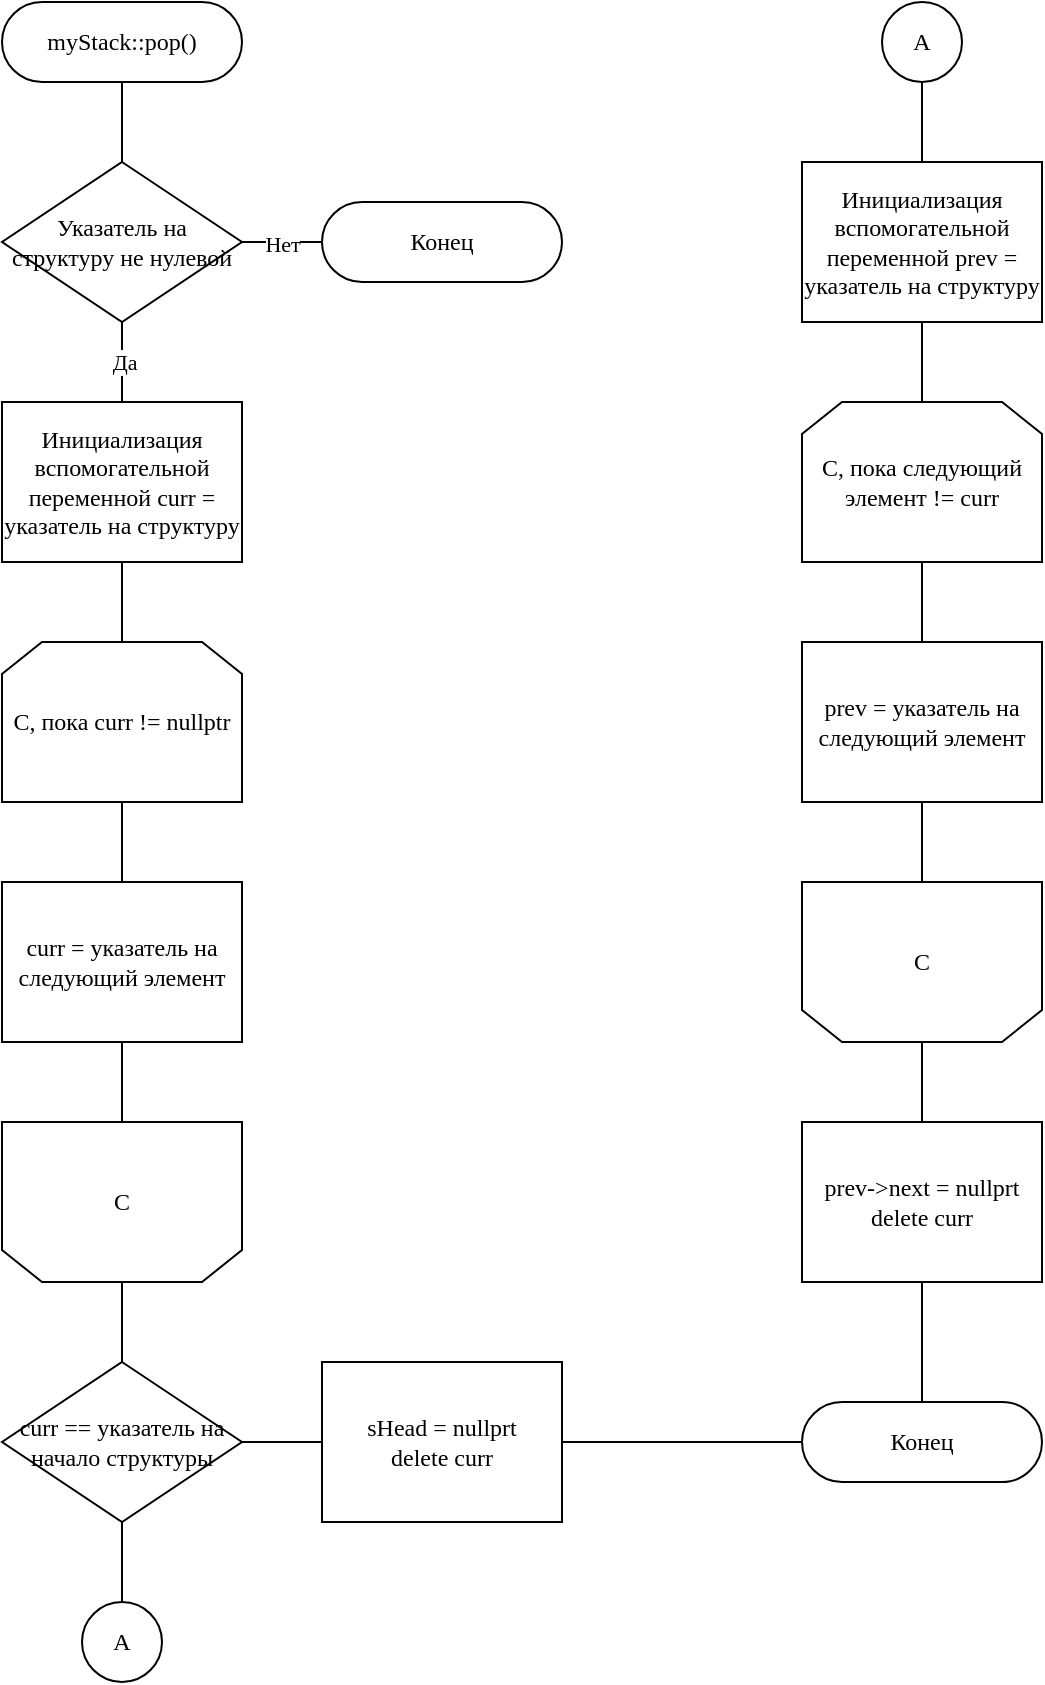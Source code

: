 <mxfile version="24.3.1" type="device">
  <diagram name="Страница — 1" id="f5qaqixOcX6vG_OhwR0j">
    <mxGraphModel dx="810" dy="777" grid="1" gridSize="10" guides="1" tooltips="1" connect="1" arrows="1" fold="1" page="1" pageScale="1" pageWidth="649" pageHeight="1011" math="0" shadow="0">
      <root>
        <mxCell id="0" />
        <mxCell id="1" parent="0" />
        <mxCell id="wh9IgdBoD6jiQ6J2SFbv-5" style="edgeStyle=orthogonalEdgeStyle;rounded=0;orthogonalLoop=1;jettySize=auto;html=1;exitX=0.5;exitY=0.5;exitDx=0;exitDy=20;exitPerimeter=0;entryX=0.5;entryY=0;entryDx=0;entryDy=0;endArrow=none;endFill=0;fontFamily=Times New Roman;" edge="1" parent="1" source="wh9IgdBoD6jiQ6J2SFbv-1" target="wh9IgdBoD6jiQ6J2SFbv-2">
          <mxGeometry relative="1" as="geometry" />
        </mxCell>
        <mxCell id="wh9IgdBoD6jiQ6J2SFbv-1" value="myStack::pop()" style="html=1;dashed=0;whiteSpace=wrap;shape=mxgraph.dfd.start;fontFamily=Times New Roman;" vertex="1" parent="1">
          <mxGeometry x="40" y="40" width="120" height="40" as="geometry" />
        </mxCell>
        <mxCell id="wh9IgdBoD6jiQ6J2SFbv-3" value="Нет" style="edgeStyle=orthogonalEdgeStyle;rounded=0;orthogonalLoop=1;jettySize=auto;html=1;exitX=1;exitY=0.5;exitDx=0;exitDy=0;endArrow=none;endFill=0;fontFamily=Times New Roman;" edge="1" parent="1" source="wh9IgdBoD6jiQ6J2SFbv-2">
          <mxGeometry relative="1" as="geometry">
            <mxPoint x="200" y="160" as="targetPoint" />
          </mxGeometry>
        </mxCell>
        <mxCell id="wh9IgdBoD6jiQ6J2SFbv-6" value="Да" style="edgeStyle=orthogonalEdgeStyle;rounded=0;orthogonalLoop=1;jettySize=auto;html=1;exitX=0.5;exitY=1;exitDx=0;exitDy=0;endArrow=none;endFill=0;fontFamily=Times New Roman;" edge="1" parent="1" source="wh9IgdBoD6jiQ6J2SFbv-2">
          <mxGeometry relative="1" as="geometry">
            <mxPoint x="100" y="240" as="targetPoint" />
          </mxGeometry>
        </mxCell>
        <mxCell id="wh9IgdBoD6jiQ6J2SFbv-2" value="Указатель на структуру не нулевой" style="rhombus;whiteSpace=wrap;html=1;fontFamily=Times New Roman;" vertex="1" parent="1">
          <mxGeometry x="40" y="120" width="120" height="80" as="geometry" />
        </mxCell>
        <mxCell id="wh9IgdBoD6jiQ6J2SFbv-4" value="Конец" style="html=1;dashed=0;whiteSpace=wrap;shape=mxgraph.dfd.start;fontFamily=Times New Roman;" vertex="1" parent="1">
          <mxGeometry x="200" y="140" width="120" height="40" as="geometry" />
        </mxCell>
        <mxCell id="wh9IgdBoD6jiQ6J2SFbv-13" style="edgeStyle=orthogonalEdgeStyle;rounded=0;orthogonalLoop=1;jettySize=auto;html=1;exitX=0.5;exitY=1;exitDx=0;exitDy=0;entryX=0.5;entryY=0;entryDx=0;entryDy=0;endArrow=none;endFill=0;fontFamily=Times New Roman;" edge="1" parent="1" source="wh9IgdBoD6jiQ6J2SFbv-7" target="wh9IgdBoD6jiQ6J2SFbv-8">
          <mxGeometry relative="1" as="geometry" />
        </mxCell>
        <mxCell id="wh9IgdBoD6jiQ6J2SFbv-7" value="Инициализация вспомогательной переменной curr = указатель на структуру" style="rounded=0;whiteSpace=wrap;html=1;fontFamily=Times New Roman;" vertex="1" parent="1">
          <mxGeometry x="40" y="240" width="120" height="80" as="geometry" />
        </mxCell>
        <mxCell id="wh9IgdBoD6jiQ6J2SFbv-12" style="edgeStyle=orthogonalEdgeStyle;rounded=0;orthogonalLoop=1;jettySize=auto;html=1;exitX=0.5;exitY=1;exitDx=0;exitDy=0;entryX=0.5;entryY=0;entryDx=0;entryDy=0;endArrow=none;endFill=0;fontFamily=Times New Roman;" edge="1" parent="1" source="wh9IgdBoD6jiQ6J2SFbv-8" target="wh9IgdBoD6jiQ6J2SFbv-9">
          <mxGeometry relative="1" as="geometry" />
        </mxCell>
        <mxCell id="wh9IgdBoD6jiQ6J2SFbv-8" value="C, пока curr != nullptr" style="shape=loopLimit;whiteSpace=wrap;html=1;fontFamily=Times New Roman;" vertex="1" parent="1">
          <mxGeometry x="40" y="360" width="120" height="80" as="geometry" />
        </mxCell>
        <mxCell id="wh9IgdBoD6jiQ6J2SFbv-11" style="edgeStyle=orthogonalEdgeStyle;rounded=0;orthogonalLoop=1;jettySize=auto;html=1;exitX=0.5;exitY=1;exitDx=0;exitDy=0;entryX=0.5;entryY=1;entryDx=0;entryDy=0;endArrow=none;endFill=0;fontFamily=Times New Roman;" edge="1" parent="1" source="wh9IgdBoD6jiQ6J2SFbv-9" target="wh9IgdBoD6jiQ6J2SFbv-10">
          <mxGeometry relative="1" as="geometry" />
        </mxCell>
        <mxCell id="wh9IgdBoD6jiQ6J2SFbv-9" value="curr = указатель на следующий элемент" style="rounded=0;whiteSpace=wrap;html=1;fontFamily=Times New Roman;" vertex="1" parent="1">
          <mxGeometry x="40" y="480" width="120" height="80" as="geometry" />
        </mxCell>
        <mxCell id="wh9IgdBoD6jiQ6J2SFbv-15" style="edgeStyle=orthogonalEdgeStyle;rounded=0;orthogonalLoop=1;jettySize=auto;html=1;exitX=0.5;exitY=0;exitDx=0;exitDy=0;entryX=0.5;entryY=0;entryDx=0;entryDy=0;endArrow=none;endFill=0;fontFamily=Times New Roman;" edge="1" parent="1" source="wh9IgdBoD6jiQ6J2SFbv-10" target="wh9IgdBoD6jiQ6J2SFbv-14">
          <mxGeometry relative="1" as="geometry" />
        </mxCell>
        <mxCell id="wh9IgdBoD6jiQ6J2SFbv-10" value="C" style="shape=loopLimit;whiteSpace=wrap;html=1;direction=west;fontFamily=Times New Roman;" vertex="1" parent="1">
          <mxGeometry x="40" y="600" width="120" height="80" as="geometry" />
        </mxCell>
        <mxCell id="wh9IgdBoD6jiQ6J2SFbv-16" style="edgeStyle=orthogonalEdgeStyle;rounded=0;orthogonalLoop=1;jettySize=auto;html=1;exitX=0.5;exitY=1;exitDx=0;exitDy=0;endArrow=none;endFill=0;fontFamily=Times New Roman;" edge="1" parent="1" source="wh9IgdBoD6jiQ6J2SFbv-14">
          <mxGeometry relative="1" as="geometry">
            <mxPoint x="100" y="840" as="targetPoint" />
          </mxGeometry>
        </mxCell>
        <mxCell id="wh9IgdBoD6jiQ6J2SFbv-17" style="edgeStyle=orthogonalEdgeStyle;rounded=0;orthogonalLoop=1;jettySize=auto;html=1;exitX=1;exitY=0.5;exitDx=0;exitDy=0;endArrow=none;endFill=0;fontFamily=Times New Roman;" edge="1" parent="1" source="wh9IgdBoD6jiQ6J2SFbv-14">
          <mxGeometry relative="1" as="geometry">
            <mxPoint x="200" y="760" as="targetPoint" />
          </mxGeometry>
        </mxCell>
        <mxCell id="wh9IgdBoD6jiQ6J2SFbv-14" value="сurr == указатель на начало структуры" style="rhombus;whiteSpace=wrap;html=1;fontFamily=Times New Roman;" vertex="1" parent="1">
          <mxGeometry x="40" y="720" width="120" height="80" as="geometry" />
        </mxCell>
        <mxCell id="wh9IgdBoD6jiQ6J2SFbv-18" value="sHead = nullprt&lt;div&gt;delete curr&lt;/div&gt;" style="rounded=0;whiteSpace=wrap;html=1;fontFamily=Times New Roman;" vertex="1" parent="1">
          <mxGeometry x="200" y="720" width="120" height="80" as="geometry" />
        </mxCell>
        <mxCell id="wh9IgdBoD6jiQ6J2SFbv-19" value="A" style="ellipse;whiteSpace=wrap;html=1;aspect=fixed;fontFamily=Times New Roman;" vertex="1" parent="1">
          <mxGeometry x="80" y="840" width="40" height="40" as="geometry" />
        </mxCell>
        <mxCell id="wh9IgdBoD6jiQ6J2SFbv-33" style="edgeStyle=orthogonalEdgeStyle;rounded=0;orthogonalLoop=1;jettySize=auto;html=1;exitX=0.5;exitY=1;exitDx=0;exitDy=0;entryX=0.5;entryY=0;entryDx=0;entryDy=0;endArrow=none;endFill=0;fontFamily=Times New Roman;" edge="1" parent="1" source="wh9IgdBoD6jiQ6J2SFbv-20" target="wh9IgdBoD6jiQ6J2SFbv-22">
          <mxGeometry relative="1" as="geometry" />
        </mxCell>
        <mxCell id="wh9IgdBoD6jiQ6J2SFbv-20" value="A" style="ellipse;whiteSpace=wrap;html=1;aspect=fixed;fontFamily=Times New Roman;" vertex="1" parent="1">
          <mxGeometry x="480" y="40" width="40" height="40" as="geometry" />
        </mxCell>
        <mxCell id="wh9IgdBoD6jiQ6J2SFbv-21" style="edgeStyle=orthogonalEdgeStyle;rounded=0;orthogonalLoop=1;jettySize=auto;html=1;exitX=0.5;exitY=1;exitDx=0;exitDy=0;entryX=0.5;entryY=0;entryDx=0;entryDy=0;endArrow=none;endFill=0;fontFamily=Times New Roman;" edge="1" parent="1" source="wh9IgdBoD6jiQ6J2SFbv-22" target="wh9IgdBoD6jiQ6J2SFbv-24">
          <mxGeometry relative="1" as="geometry" />
        </mxCell>
        <mxCell id="wh9IgdBoD6jiQ6J2SFbv-22" value="Инициализация вспомогательной переменной prev = указатель на структуру" style="rounded=0;whiteSpace=wrap;html=1;fontFamily=Times New Roman;" vertex="1" parent="1">
          <mxGeometry x="440" y="120" width="120" height="80" as="geometry" />
        </mxCell>
        <mxCell id="wh9IgdBoD6jiQ6J2SFbv-23" style="edgeStyle=orthogonalEdgeStyle;rounded=0;orthogonalLoop=1;jettySize=auto;html=1;exitX=0.5;exitY=1;exitDx=0;exitDy=0;entryX=0.5;entryY=0;entryDx=0;entryDy=0;endArrow=none;endFill=0;fontFamily=Times New Roman;" edge="1" parent="1" source="wh9IgdBoD6jiQ6J2SFbv-24" target="wh9IgdBoD6jiQ6J2SFbv-26">
          <mxGeometry relative="1" as="geometry" />
        </mxCell>
        <mxCell id="wh9IgdBoD6jiQ6J2SFbv-24" value="C, пока следующий элемент != curr" style="shape=loopLimit;whiteSpace=wrap;html=1;fontFamily=Times New Roman;" vertex="1" parent="1">
          <mxGeometry x="440" y="240" width="120" height="80" as="geometry" />
        </mxCell>
        <mxCell id="wh9IgdBoD6jiQ6J2SFbv-25" style="edgeStyle=orthogonalEdgeStyle;rounded=0;orthogonalLoop=1;jettySize=auto;html=1;exitX=0.5;exitY=1;exitDx=0;exitDy=0;entryX=0.5;entryY=1;entryDx=0;entryDy=0;endArrow=none;endFill=0;fontFamily=Times New Roman;" edge="1" parent="1" source="wh9IgdBoD6jiQ6J2SFbv-26" target="wh9IgdBoD6jiQ6J2SFbv-27">
          <mxGeometry relative="1" as="geometry" />
        </mxCell>
        <mxCell id="wh9IgdBoD6jiQ6J2SFbv-26" value="prev = указатель на следующий элемент" style="rounded=0;whiteSpace=wrap;html=1;fontFamily=Times New Roman;" vertex="1" parent="1">
          <mxGeometry x="440" y="360" width="120" height="80" as="geometry" />
        </mxCell>
        <mxCell id="wh9IgdBoD6jiQ6J2SFbv-32" style="edgeStyle=orthogonalEdgeStyle;rounded=0;orthogonalLoop=1;jettySize=auto;html=1;exitX=0.5;exitY=0;exitDx=0;exitDy=0;entryX=0.5;entryY=0;entryDx=0;entryDy=0;endArrow=none;endFill=0;fontFamily=Times New Roman;" edge="1" parent="1" source="wh9IgdBoD6jiQ6J2SFbv-27" target="wh9IgdBoD6jiQ6J2SFbv-28">
          <mxGeometry relative="1" as="geometry" />
        </mxCell>
        <mxCell id="wh9IgdBoD6jiQ6J2SFbv-27" value="C" style="shape=loopLimit;whiteSpace=wrap;html=1;direction=west;fontFamily=Times New Roman;" vertex="1" parent="1">
          <mxGeometry x="440" y="480" width="120" height="80" as="geometry" />
        </mxCell>
        <mxCell id="wh9IgdBoD6jiQ6J2SFbv-28" value="prev-&amp;gt;next = nullprt&lt;div&gt;delete curr&lt;/div&gt;" style="rounded=0;whiteSpace=wrap;html=1;fontFamily=Times New Roman;" vertex="1" parent="1">
          <mxGeometry x="440" y="600" width="120" height="80" as="geometry" />
        </mxCell>
        <mxCell id="wh9IgdBoD6jiQ6J2SFbv-29" value="Конец" style="html=1;dashed=0;whiteSpace=wrap;shape=mxgraph.dfd.start;fontFamily=Times New Roman;" vertex="1" parent="1">
          <mxGeometry x="440" y="740" width="120" height="40" as="geometry" />
        </mxCell>
        <mxCell id="wh9IgdBoD6jiQ6J2SFbv-30" style="edgeStyle=orthogonalEdgeStyle;rounded=0;orthogonalLoop=1;jettySize=auto;html=1;exitX=1;exitY=0.5;exitDx=0;exitDy=0;entryX=0;entryY=0.5;entryDx=0;entryDy=0;entryPerimeter=0;endArrow=none;endFill=0;fontFamily=Times New Roman;" edge="1" parent="1" source="wh9IgdBoD6jiQ6J2SFbv-18" target="wh9IgdBoD6jiQ6J2SFbv-29">
          <mxGeometry relative="1" as="geometry" />
        </mxCell>
        <mxCell id="wh9IgdBoD6jiQ6J2SFbv-31" style="edgeStyle=orthogonalEdgeStyle;rounded=0;orthogonalLoop=1;jettySize=auto;html=1;exitX=0.5;exitY=1;exitDx=0;exitDy=0;entryX=0.5;entryY=0.5;entryDx=0;entryDy=-20;entryPerimeter=0;endArrow=none;endFill=0;fontFamily=Times New Roman;" edge="1" parent="1" source="wh9IgdBoD6jiQ6J2SFbv-28" target="wh9IgdBoD6jiQ6J2SFbv-29">
          <mxGeometry relative="1" as="geometry" />
        </mxCell>
      </root>
    </mxGraphModel>
  </diagram>
</mxfile>
